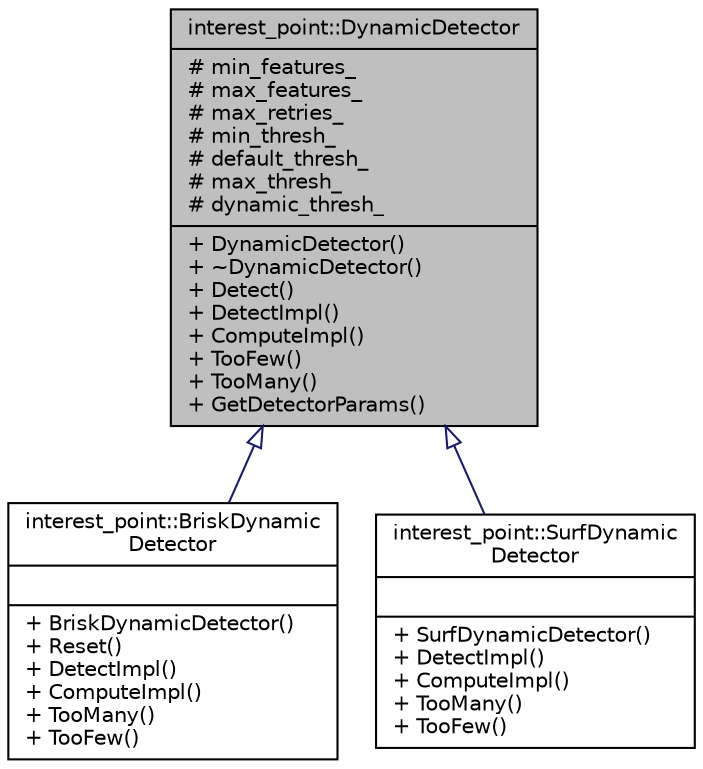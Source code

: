 digraph "interest_point::DynamicDetector"
{
 // LATEX_PDF_SIZE
  edge [fontname="Helvetica",fontsize="10",labelfontname="Helvetica",labelfontsize="10"];
  node [fontname="Helvetica",fontsize="10",shape=record];
  Node1 [label="{interest_point::DynamicDetector\n|# min_features_\l# max_features_\l# max_retries_\l# min_thresh_\l# default_thresh_\l# max_thresh_\l# dynamic_thresh_\l|+ DynamicDetector()\l+ ~DynamicDetector()\l+ Detect()\l+ DetectImpl()\l+ ComputeImpl()\l+ TooFew()\l+ TooMany()\l+ GetDetectorParams()\l}",height=0.2,width=0.4,color="black", fillcolor="grey75", style="filled", fontcolor="black",tooltip=" "];
  Node1 -> Node2 [dir="back",color="midnightblue",fontsize="10",style="solid",arrowtail="onormal",fontname="Helvetica"];
  Node2 [label="{interest_point::BriskDynamic\lDetector\n||+ BriskDynamicDetector()\l+ Reset()\l+ DetectImpl()\l+ ComputeImpl()\l+ TooMany()\l+ TooFew()\l}",height=0.2,width=0.4,color="black", fillcolor="white", style="filled",URL="$classinterest__point_1_1BriskDynamicDetector.html",tooltip=" "];
  Node1 -> Node3 [dir="back",color="midnightblue",fontsize="10",style="solid",arrowtail="onormal",fontname="Helvetica"];
  Node3 [label="{interest_point::SurfDynamic\lDetector\n||+ SurfDynamicDetector()\l+ DetectImpl()\l+ ComputeImpl()\l+ TooMany()\l+ TooFew()\l}",height=0.2,width=0.4,color="black", fillcolor="white", style="filled",URL="$classinterest__point_1_1SurfDynamicDetector.html",tooltip=" "];
}
